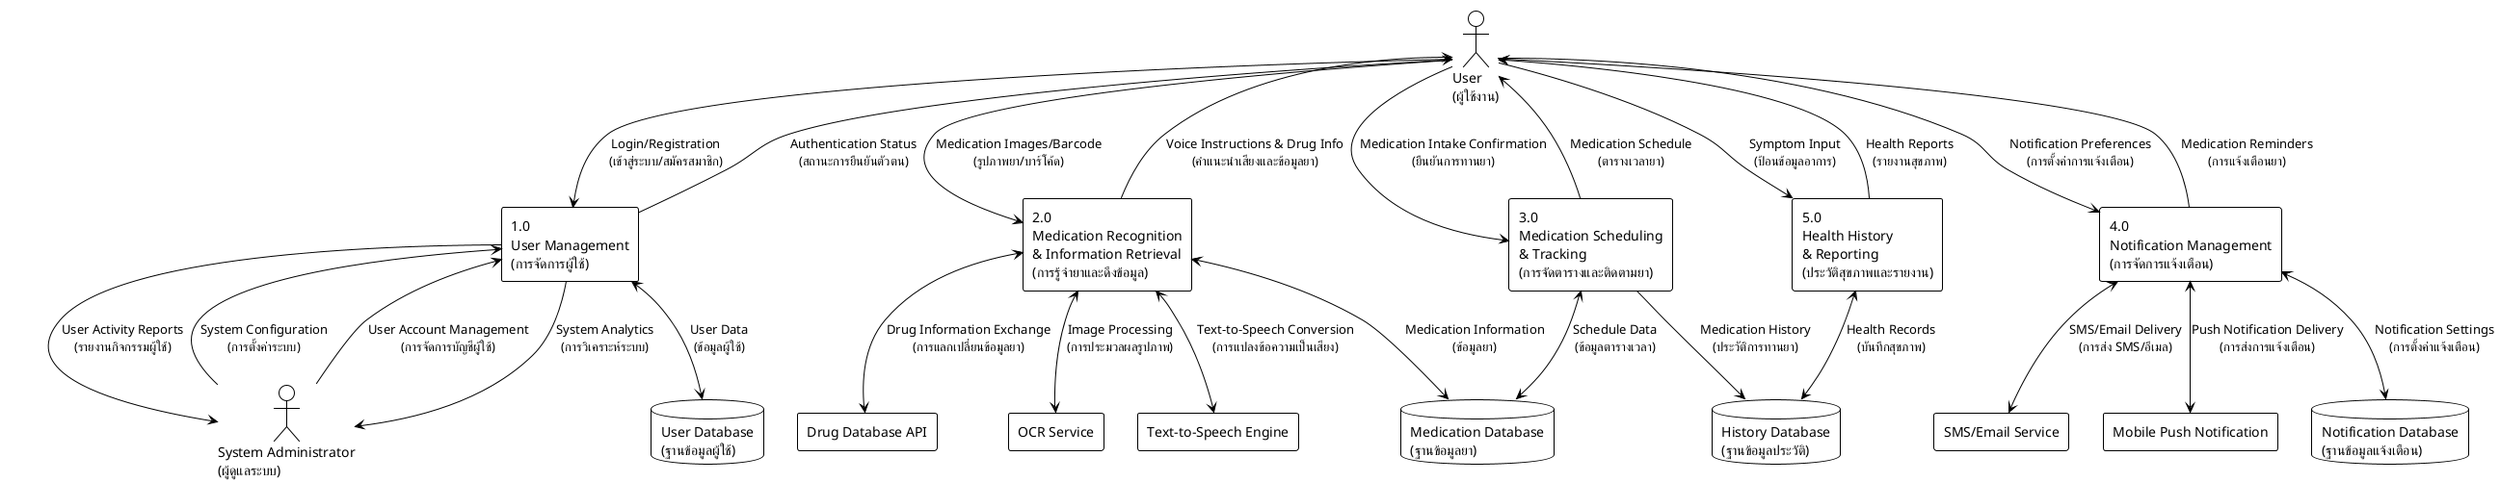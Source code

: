 @startuml CapYaDoo_Level1_Simplified
!theme plain
skinparam backgroundColor white

' Actors
actor "User\n(ผู้ใช้งาน)" as User
actor "System Administrator\n(ผู้ดูแลระบบ)" as Admin

' External Systems
rectangle "Drug Database API" as DrugAPI
rectangle "OCR Service" as OCRService
rectangle "Text-to-Speech Engine" as TTSEngine
rectangle "SMS/Email Service" as SMSService
rectangle "Mobile Push Notification" as PushNotif

' Databases
database "User Database\n(ฐานข้อมูลผู้ใช้)" as UserDB
database "Medication Database\n(ฐานข้อมูลยา)" as MedDB
database "History Database\n(ฐานข้อมูลประวัติ)" as HistoryDB
database "Notification Database\n(ฐานข้อมูลแจ้งเตือน)" as NotifDB

' Main Processes
rectangle "1.0\nUser Management\n(การจัดการผู้ใช้)" as P1
rectangle "2.0\nMedication Recognition\n& Information Retrieval\n(การรู้จำยาและดึงข้อมูล)" as P2
rectangle "3.0\nMedication Scheduling\n& Tracking\n(การจัดตารางและติดตามยา)" as P3
rectangle "4.0\nNotification Management\n(การจัดการแจ้งเตือน)" as P4
rectangle "5.0\nHealth History\n& Reporting\n(ประวัติสุขภาพและรายงาน)" as P5

' User interactions
User --> P1 : Login/Registration\n(เข้าสู่ระบบ/สมัครสมาชิก)
User --> P2 : Medication Images/Barcode\n(รูปภาพยา/บาร์โค้ด)
User --> P3 : Medication Intake Confirmation\n(ยืนยันการทานยา)
User --> P4 : Notification Preferences\n(การตั้งค่าการแจ้งเตือน)
User --> P5 : Symptom Input\n(ป้อนข้อมูลอาการ)

P1 --> User : Authentication Status\n(สถานะการยืนยันตัวตน)
P2 --> User : Voice Instructions & Drug Info\n(คำแนะนำเสียงและข้อมูลยา)
P3 --> User : Medication Schedule\n(ตารางเวลายา)
P4 --> User : Medication Reminders\n(การแจ้งเตือนยา)
P5 --> User : Health Reports\n(รายงานสุขภาพ)

' System Administrator interactions
Admin --> P1 : System Configuration\n(การตั้งค่าระบบ)
Admin --> P1 : User Account Management\n(การจัดการบัญชีผู้ใช้)

P1 --> Admin : System Analytics\n(การวิเคราะห์ระบบ)
P1 --> Admin : User Activity Reports\n(รายงานกิจกรรมผู้ใช้)

' External System connections
P2 <--> DrugAPI : Drug Information Exchange\n(การแลกเปลี่ยนข้อมูลยา)
P2 <--> OCRService : Image Processing\n(การประมวลผลรูปภาพ)
P2 <--> TTSEngine : Text-to-Speech Conversion\n(การแปลงข้อความเป็นเสียง)
P4 <--> SMSService : SMS/Email Delivery\n(การส่ง SMS/อีเมล)
P4 <--> PushNotif : Push Notification Delivery\n(การส่งการแจ้งเตือน)

' Database connections
P1 <--> UserDB : User Data\n(ข้อมูลผู้ใช้)
P2 <--> MedDB : Medication Information\n(ข้อมูลยา)
P3 <--> MedDB : Schedule Data\n(ข้อมูลตารางเวลา)
P3 --> HistoryDB : Medication History\n(ประวัติการทานยา)
P4 <--> NotifDB : Notification Settings\n(การตั้งค่าแจ้งเตือน)
P5 <--> HistoryDB : Health Records\n(บันทึกสุขภาพ)

@enduml
